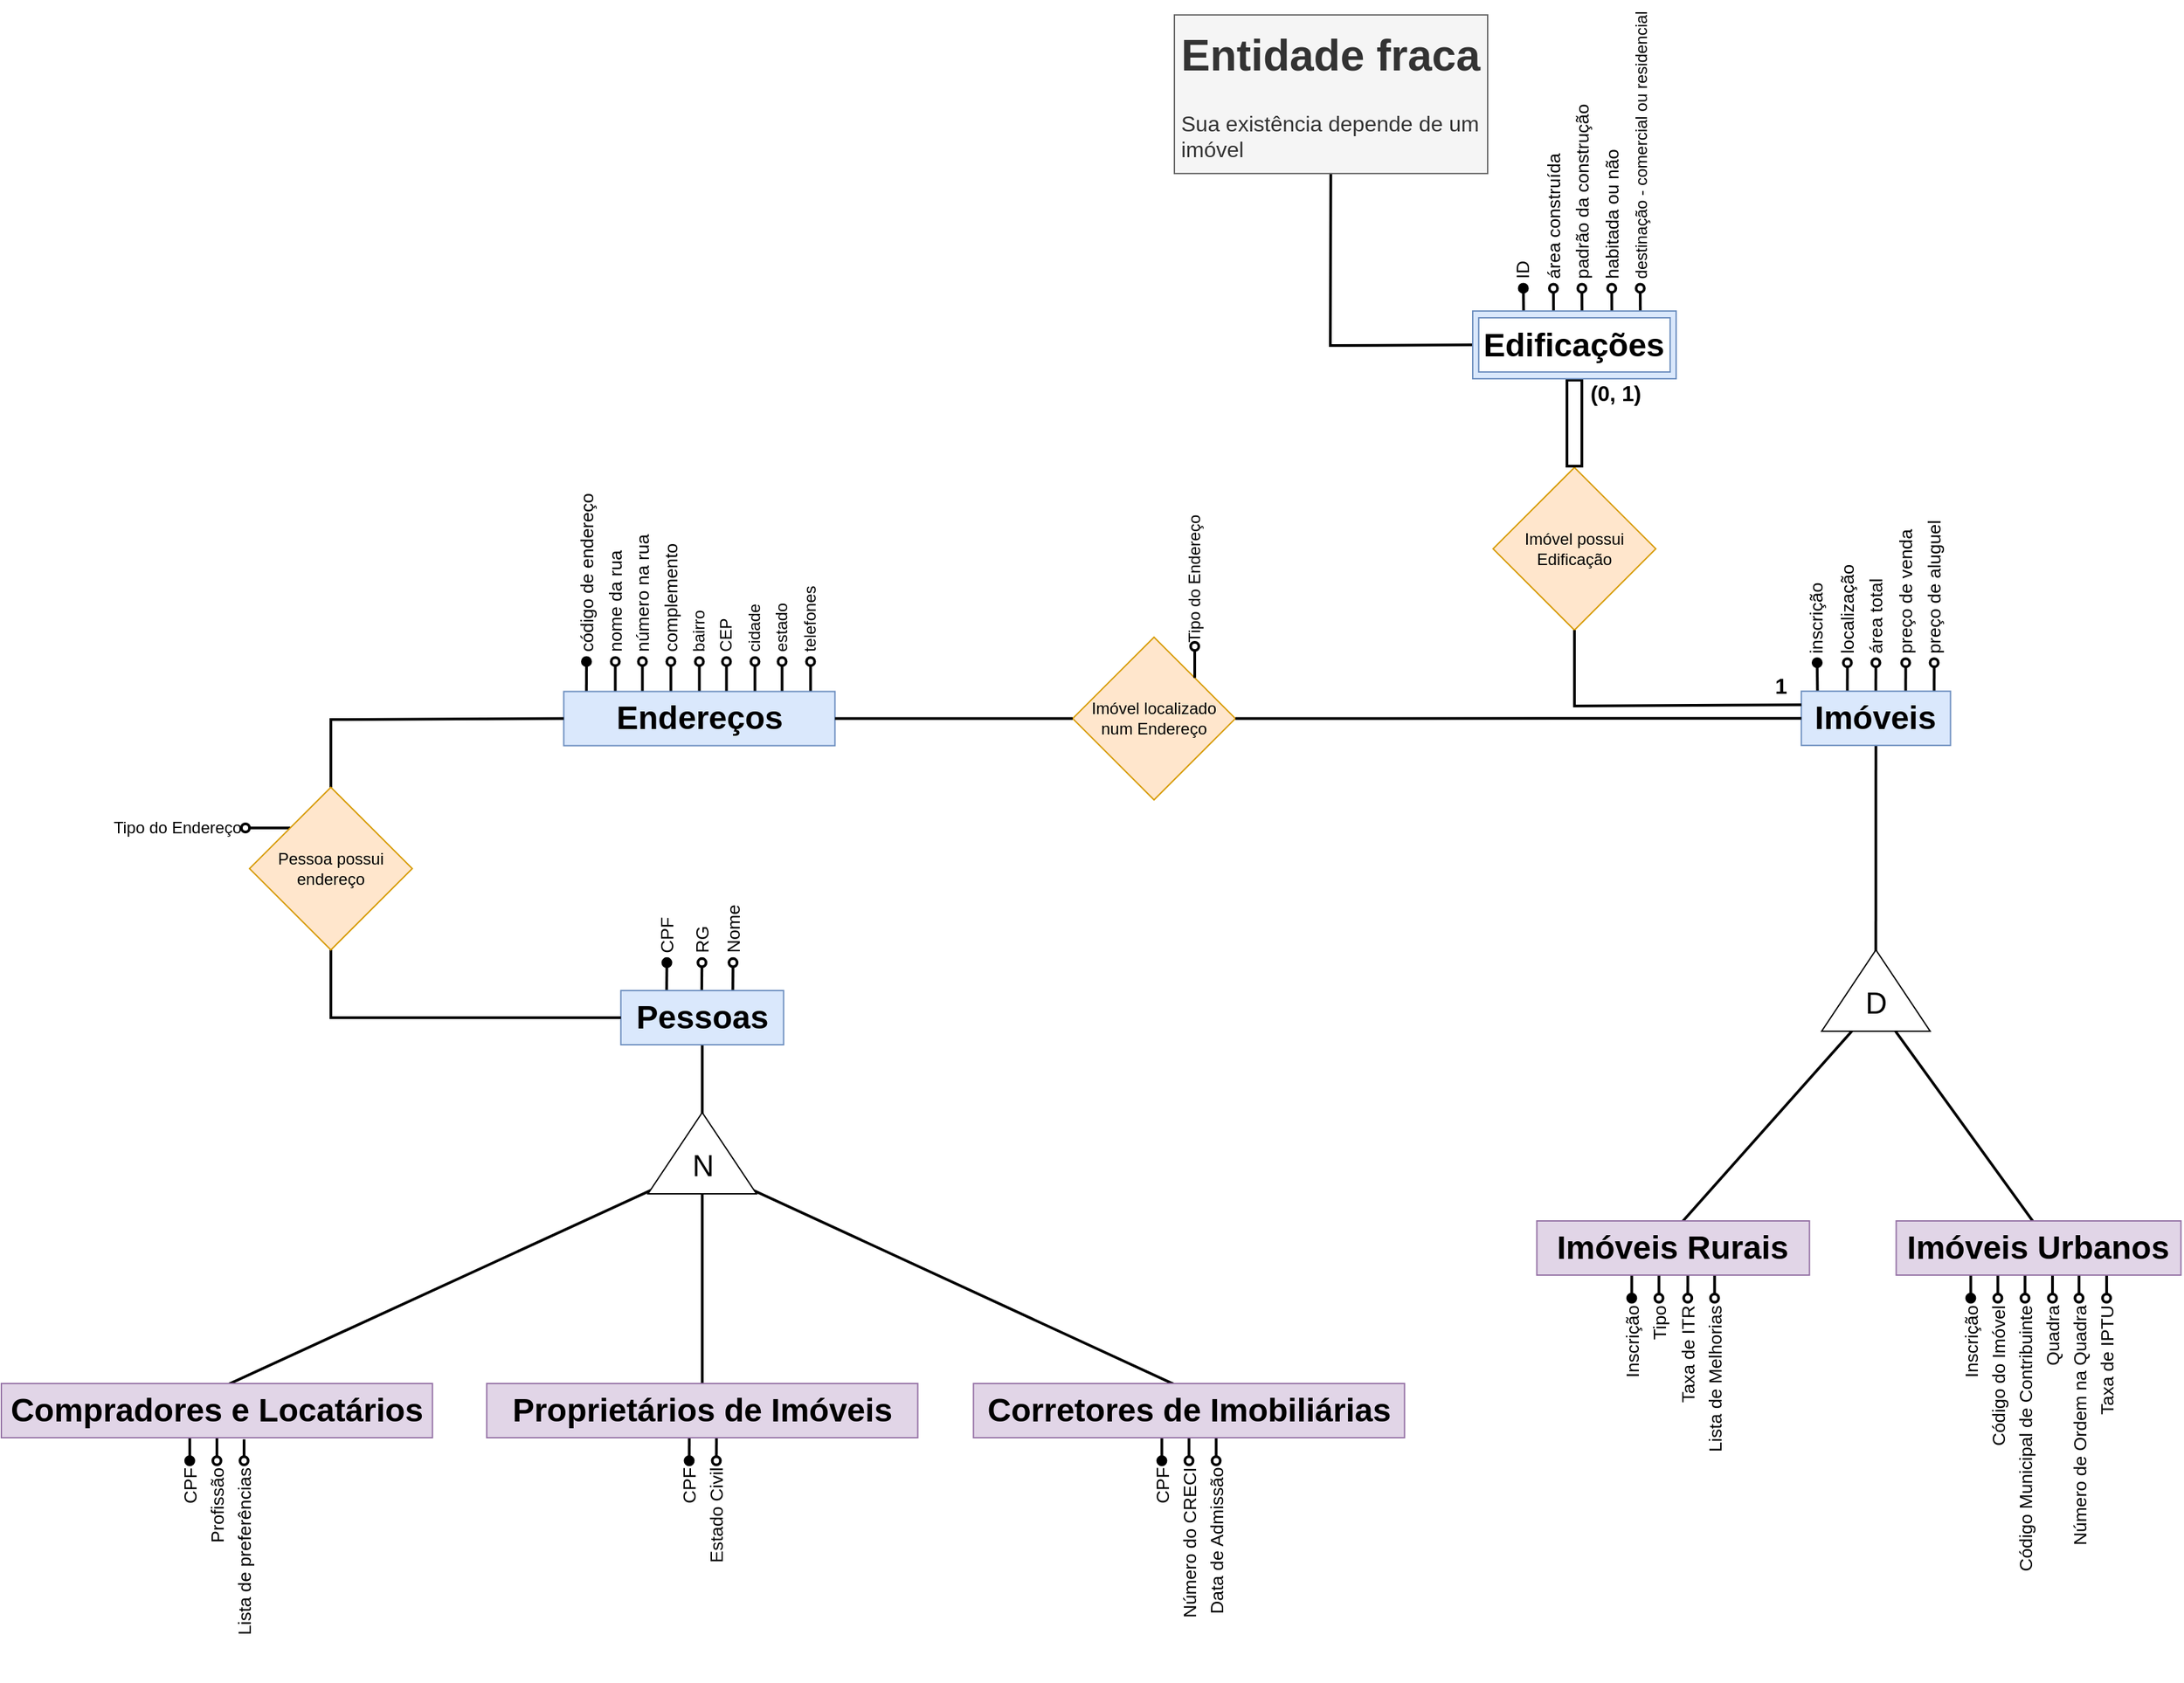 <mxfile version="20.5.1" type="github">
  <diagram id="H2VPaapsh_yX2YAZHY69" name="Página-1">
    <mxGraphModel dx="2031" dy="1143" grid="1" gridSize="10" guides="1" tooltips="1" connect="1" arrows="1" fold="1" page="1" pageScale="1" pageWidth="1169" pageHeight="827" math="0" shadow="0">
      <root>
        <mxCell id="0" />
        <mxCell id="1" parent="0" />
        <mxCell id="tDW0GHBdHRXGgH65T0RM-130" value="" style="group" parent="1" vertex="1" connectable="0">
          <mxGeometry x="804.72" y="465.52" width="200" height="273.76" as="geometry" />
        </mxCell>
        <mxCell id="tDW0GHBdHRXGgH65T0RM-42" style="rounded=0;orthogonalLoop=1;jettySize=auto;html=1;endArrow=none;endFill=0;startArrow=oval;startFill=1;strokeWidth=2;targetPerimeterSpacing=6;sourcePerimeterSpacing=5;jumpStyle=none;sketch=0;shadow=0;align=left;" parent="tDW0GHBdHRXGgH65T0RM-130" source="tDW0GHBdHRXGgH65T0RM-43" edge="1">
          <mxGeometry relative="1" as="geometry">
            <mxPoint x="16.65" y="245.6" as="targetPoint" />
          </mxGeometry>
        </mxCell>
        <mxCell id="tDW0GHBdHRXGgH65T0RM-43" value="&lt;font face=&quot;Arial&quot;&gt;&lt;span style=&quot;font-size: 13.333px;&quot;&gt;código de endereço&lt;/span&gt;&lt;/font&gt;" style="text;html=1;strokeColor=none;fillColor=none;align=left;verticalAlign=middle;whiteSpace=wrap;rounded=0;rotation=-90;" parent="tDW0GHBdHRXGgH65T0RM-130" vertex="1">
          <mxGeometry x="-86.26" y="93.35" width="206.7" height="20" as="geometry" />
        </mxCell>
        <mxCell id="tDW0GHBdHRXGgH65T0RM-63" style="edgeStyle=none;rounded=0;sketch=0;jumpStyle=none;orthogonalLoop=1;jettySize=auto;html=1;shadow=0;strokeWidth=2;startArrow=oval;startFill=0;endArrow=none;endFill=0;sourcePerimeterSpacing=5;targetPerimeterSpacing=6;" parent="tDW0GHBdHRXGgH65T0RM-130" source="tDW0GHBdHRXGgH65T0RM-45" edge="1">
          <mxGeometry relative="1" as="geometry">
            <mxPoint x="38" y="245.6" as="targetPoint" />
          </mxGeometry>
        </mxCell>
        <mxCell id="tDW0GHBdHRXGgH65T0RM-45" value="&lt;div style=&quot;text-align: center;&quot;&gt;&lt;span style=&quot;background-color: initial; font-size: 13.333px;&quot;&gt;&lt;font face=&quot;Arial&quot;&gt;nome da rua&lt;/font&gt;&lt;/span&gt;&lt;/div&gt;" style="text;html=1;strokeColor=none;fillColor=none;align=left;verticalAlign=middle;whiteSpace=wrap;rounded=0;rotation=-90;" parent="tDW0GHBdHRXGgH65T0RM-130" vertex="1">
          <mxGeometry x="-65.35" y="93.35" width="206.7" height="20" as="geometry" />
        </mxCell>
        <mxCell id="tDW0GHBdHRXGgH65T0RM-64" style="edgeStyle=none;rounded=0;sketch=0;jumpStyle=none;orthogonalLoop=1;jettySize=auto;html=1;shadow=0;strokeWidth=2;startArrow=oval;startFill=0;endArrow=none;endFill=0;sourcePerimeterSpacing=5;targetPerimeterSpacing=6;" parent="tDW0GHBdHRXGgH65T0RM-130" source="tDW0GHBdHRXGgH65T0RM-47" edge="1">
          <mxGeometry relative="1" as="geometry">
            <mxPoint x="58" y="245.6" as="targetPoint" />
          </mxGeometry>
        </mxCell>
        <mxCell id="tDW0GHBdHRXGgH65T0RM-47" value="&lt;div style=&quot;text-align: center;&quot;&gt;&lt;span style=&quot;background-color: initial; font-size: 13.333px;&quot;&gt;&lt;font face=&quot;Arial&quot;&gt;número na rua&lt;/font&gt;&lt;/span&gt;&lt;/div&gt;" style="text;html=1;strokeColor=none;fillColor=none;align=left;verticalAlign=middle;whiteSpace=wrap;rounded=0;rotation=-90;" parent="tDW0GHBdHRXGgH65T0RM-130" vertex="1">
          <mxGeometry x="-45.35" y="93.35" width="206.7" height="20" as="geometry" />
        </mxCell>
        <mxCell id="tDW0GHBdHRXGgH65T0RM-65" style="edgeStyle=none;rounded=0;sketch=0;jumpStyle=none;orthogonalLoop=1;jettySize=auto;html=1;shadow=0;strokeWidth=2;startArrow=oval;startFill=0;endArrow=none;endFill=0;sourcePerimeterSpacing=5;targetPerimeterSpacing=6;" parent="tDW0GHBdHRXGgH65T0RM-130" source="tDW0GHBdHRXGgH65T0RM-49" edge="1">
          <mxGeometry relative="1" as="geometry">
            <mxPoint x="79.0" y="245.6" as="targetPoint" />
          </mxGeometry>
        </mxCell>
        <mxCell id="tDW0GHBdHRXGgH65T0RM-49" value="&lt;div style=&quot;text-align: center;&quot;&gt;&lt;span style=&quot;background-color: initial; font-size: 13.333px;&quot;&gt;&lt;font face=&quot;Arial&quot;&gt;complemento&lt;/font&gt;&lt;/span&gt;&lt;/div&gt;" style="text;html=1;strokeColor=none;fillColor=none;align=left;verticalAlign=middle;whiteSpace=wrap;rounded=0;rotation=-90;" parent="tDW0GHBdHRXGgH65T0RM-130" vertex="1">
          <mxGeometry x="-24.35" y="93.35" width="206.7" height="20" as="geometry" />
        </mxCell>
        <mxCell id="tDW0GHBdHRXGgH65T0RM-66" style="edgeStyle=none;rounded=0;sketch=0;jumpStyle=none;orthogonalLoop=1;jettySize=auto;html=1;shadow=0;strokeWidth=2;startArrow=oval;startFill=0;endArrow=none;endFill=0;sourcePerimeterSpacing=5;targetPerimeterSpacing=6;" parent="tDW0GHBdHRXGgH65T0RM-130" source="tDW0GHBdHRXGgH65T0RM-51" edge="1">
          <mxGeometry relative="1" as="geometry">
            <mxPoint x="100.0" y="245.6" as="targetPoint" />
          </mxGeometry>
        </mxCell>
        <mxCell id="tDW0GHBdHRXGgH65T0RM-51" value="&lt;div style=&quot;text-align: center;&quot;&gt;&lt;span style=&quot;background-color: initial;&quot;&gt;bairro&lt;/span&gt;&lt;/div&gt;" style="text;html=1;strokeColor=none;fillColor=none;align=left;verticalAlign=middle;whiteSpace=wrap;rounded=0;rotation=-90;" parent="tDW0GHBdHRXGgH65T0RM-130" vertex="1">
          <mxGeometry x="-3.35" y="93.35" width="206.7" height="20" as="geometry" />
        </mxCell>
        <mxCell id="tDW0GHBdHRXGgH65T0RM-67" style="edgeStyle=none;rounded=0;sketch=0;jumpStyle=none;orthogonalLoop=1;jettySize=auto;html=1;shadow=0;strokeWidth=2;startArrow=oval;startFill=0;endArrow=none;endFill=0;sourcePerimeterSpacing=5;targetPerimeterSpacing=6;" parent="tDW0GHBdHRXGgH65T0RM-130" source="tDW0GHBdHRXGgH65T0RM-54" edge="1">
          <mxGeometry relative="1" as="geometry">
            <mxPoint x="120.0" y="245.6" as="targetPoint" />
          </mxGeometry>
        </mxCell>
        <mxCell id="tDW0GHBdHRXGgH65T0RM-54" value="&lt;div style=&quot;text-align: center;&quot;&gt;&lt;span style=&quot;background-color: initial;&quot;&gt;CEP&lt;/span&gt;&lt;/div&gt;" style="text;html=1;strokeColor=none;fillColor=none;align=left;verticalAlign=middle;whiteSpace=wrap;rounded=0;rotation=-90;" parent="tDW0GHBdHRXGgH65T0RM-130" vertex="1">
          <mxGeometry x="16.65" y="93.35" width="206.7" height="20" as="geometry" />
        </mxCell>
        <mxCell id="tDW0GHBdHRXGgH65T0RM-68" style="edgeStyle=none;rounded=0;sketch=0;jumpStyle=none;orthogonalLoop=1;jettySize=auto;html=1;shadow=0;strokeWidth=2;startArrow=oval;startFill=0;endArrow=none;endFill=0;sourcePerimeterSpacing=5;targetPerimeterSpacing=6;" parent="tDW0GHBdHRXGgH65T0RM-130" source="tDW0GHBdHRXGgH65T0RM-56" edge="1">
          <mxGeometry relative="1" as="geometry">
            <mxPoint x="141.0" y="245.6" as="targetPoint" />
          </mxGeometry>
        </mxCell>
        <mxCell id="tDW0GHBdHRXGgH65T0RM-56" value="&lt;div style=&quot;text-align: center;&quot;&gt;cidade&lt;br&gt;&lt;/div&gt;" style="text;html=1;strokeColor=none;fillColor=none;align=left;verticalAlign=middle;whiteSpace=wrap;rounded=0;rotation=-90;" parent="tDW0GHBdHRXGgH65T0RM-130" vertex="1">
          <mxGeometry x="37.65" y="93.35" width="206.7" height="20" as="geometry" />
        </mxCell>
        <mxCell id="tDW0GHBdHRXGgH65T0RM-69" style="edgeStyle=none;rounded=0;sketch=0;jumpStyle=none;orthogonalLoop=1;jettySize=auto;html=1;shadow=0;strokeWidth=2;startArrow=oval;startFill=0;endArrow=none;endFill=0;sourcePerimeterSpacing=5;targetPerimeterSpacing=6;" parent="tDW0GHBdHRXGgH65T0RM-130" source="tDW0GHBdHRXGgH65T0RM-58" edge="1">
          <mxGeometry relative="1" as="geometry">
            <mxPoint x="161.0" y="245.6" as="targetPoint" />
          </mxGeometry>
        </mxCell>
        <mxCell id="tDW0GHBdHRXGgH65T0RM-58" value="&lt;div style=&quot;text-align: center;&quot;&gt;estado&lt;/div&gt;" style="text;html=1;strokeColor=none;fillColor=none;align=left;verticalAlign=middle;whiteSpace=wrap;rounded=0;rotation=-90;" parent="tDW0GHBdHRXGgH65T0RM-130" vertex="1">
          <mxGeometry x="57.65" y="93.35" width="206.7" height="20" as="geometry" />
        </mxCell>
        <mxCell id="tDW0GHBdHRXGgH65T0RM-70" style="edgeStyle=none;rounded=0;sketch=0;jumpStyle=none;orthogonalLoop=1;jettySize=auto;html=1;shadow=0;strokeWidth=2;startArrow=oval;startFill=0;endArrow=none;endFill=0;sourcePerimeterSpacing=5;targetPerimeterSpacing=6;" parent="tDW0GHBdHRXGgH65T0RM-130" source="tDW0GHBdHRXGgH65T0RM-60" edge="1">
          <mxGeometry relative="1" as="geometry">
            <mxPoint x="182.0" y="245.6" as="targetPoint" />
          </mxGeometry>
        </mxCell>
        <mxCell id="tDW0GHBdHRXGgH65T0RM-60" value="&lt;div style=&quot;text-align: center;&quot;&gt;telefones&lt;/div&gt;" style="text;html=1;strokeColor=none;fillColor=none;align=left;verticalAlign=middle;whiteSpace=wrap;rounded=0;rotation=-90;" parent="tDW0GHBdHRXGgH65T0RM-130" vertex="1">
          <mxGeometry x="78.65" y="93.35" width="206.7" height="20" as="geometry" />
        </mxCell>
        <mxCell id="tDW0GHBdHRXGgH65T0RM-52" value="&lt;h1&gt;Endereços&lt;/h1&gt;" style="text;html=1;strokeColor=#6c8ebf;fillColor=#dae8fc;spacing=5;spacingTop=-20;whiteSpace=wrap;overflow=hidden;rounded=0;align=center;" parent="tDW0GHBdHRXGgH65T0RM-130" vertex="1">
          <mxGeometry y="233.76" width="200" height="40" as="geometry" />
        </mxCell>
        <mxCell id="AmZP4e-YaUcixo_ywfhp-5" style="rounded=0;orthogonalLoop=1;jettySize=auto;html=1;entryX=0;entryY=0.5;entryDx=0;entryDy=0;endArrow=none;endFill=0;strokeWidth=2;jumpSize=0;exitX=0.5;exitY=0;exitDx=0;exitDy=0;" edge="1" parent="1" source="AmZP4e-YaUcixo_ywfhp-3" target="tDW0GHBdHRXGgH65T0RM-52">
          <mxGeometry relative="1" as="geometry">
            <Array as="points">
              <mxPoint x="633" y="720" />
            </Array>
          </mxGeometry>
        </mxCell>
        <mxCell id="tDW0GHBdHRXGgH65T0RM-232" style="edgeStyle=none;rounded=0;sketch=0;jumpStyle=none;orthogonalLoop=1;jettySize=auto;html=1;shadow=0;strokeWidth=2;fontSize=22;startArrow=none;startFill=0;endArrow=none;endFill=0;startSize=6;endSize=0;sourcePerimeterSpacing=-5;targetPerimeterSpacing=0;entryX=0.548;entryY=0.5;entryDx=0;entryDy=0;entryPerimeter=0;" parent="1" source="tDW0GHBdHRXGgH65T0RM-229" target="tDW0GHBdHRXGgH65T0RM-204" edge="1">
          <mxGeometry relative="1" as="geometry">
            <mxPoint x="1872.26" y="1070" as="targetPoint" />
          </mxGeometry>
        </mxCell>
        <mxCell id="tDW0GHBdHRXGgH65T0RM-231" style="edgeStyle=none;rounded=0;sketch=0;jumpStyle=none;orthogonalLoop=1;jettySize=auto;html=1;shadow=0;strokeWidth=2;fontSize=22;startArrow=none;startFill=0;endArrow=none;endFill=0;startSize=6;endSize=5;sourcePerimeterSpacing=-5;targetPerimeterSpacing=6;entryX=0.448;entryY=0.5;entryDx=0;entryDy=0;entryPerimeter=0;" parent="1" source="tDW0GHBdHRXGgH65T0RM-229" target="tDW0GHBdHRXGgH65T0RM-187" edge="1">
          <mxGeometry relative="1" as="geometry">
            <mxPoint x="1642.26" y="1070" as="targetPoint" />
          </mxGeometry>
        </mxCell>
        <mxCell id="tDW0GHBdHRXGgH65T0RM-230" style="edgeStyle=none;rounded=0;sketch=0;jumpStyle=none;orthogonalLoop=1;jettySize=auto;html=1;shadow=0;strokeWidth=2;fontSize=22;startArrow=none;startFill=0;endArrow=none;endFill=0;startSize=6;endSize=0;sourcePerimeterSpacing=-5;targetPerimeterSpacing=0;" parent="1" source="DJ1_3ebVLV-oCw10OSI2-1" edge="1">
          <mxGeometry relative="1" as="geometry">
            <mxPoint x="1772.26" y="900" as="targetPoint" />
          </mxGeometry>
        </mxCell>
        <mxCell id="tDW0GHBdHRXGgH65T0RM-128" value="" style="group" parent="1" vertex="1" connectable="0">
          <mxGeometry x="1717.31" y="561.003" width="110.0" height="178.097" as="geometry" />
        </mxCell>
        <mxCell id="tDW0GHBdHRXGgH65T0RM-16" style="rounded=0;orthogonalLoop=1;jettySize=auto;html=1;endArrow=none;endFill=0;startArrow=oval;startFill=1;strokeWidth=2;targetPerimeterSpacing=6;sourcePerimeterSpacing=5;jumpStyle=none;sketch=0;shadow=0;align=left;" parent="tDW0GHBdHRXGgH65T0RM-128" source="DJ1_3ebVLV-oCw10OSI2-38" edge="1">
          <mxGeometry relative="1" as="geometry">
            <mxPoint x="11.95" y="141.047" as="targetPoint" />
          </mxGeometry>
        </mxCell>
        <mxCell id="DJ1_3ebVLV-oCw10OSI2-38" value="&lt;span style=&quot;font-family: Arial; font-size: 13.333px;&quot;&gt;inscrição&lt;br&gt;&lt;/span&gt;" style="text;html=1;strokeColor=none;fillColor=none;align=left;verticalAlign=middle;whiteSpace=wrap;rounded=0;rotation=-90;" parent="tDW0GHBdHRXGgH65T0RM-128" vertex="1">
          <mxGeometry x="-45.05" y="46.047" width="112.095" height="20" as="geometry" />
        </mxCell>
        <mxCell id="tDW0GHBdHRXGgH65T0RM-20" style="edgeStyle=none;rounded=0;sketch=0;jumpStyle=none;orthogonalLoop=1;jettySize=auto;html=1;shadow=0;strokeWidth=2;startArrow=oval;startFill=0;endArrow=none;endFill=0;sourcePerimeterSpacing=5;targetPerimeterSpacing=6;align=left;" parent="tDW0GHBdHRXGgH65T0RM-128" source="DJ1_3ebVLV-oCw10OSI2-39" edge="1">
          <mxGeometry relative="1" as="geometry">
            <mxPoint x="33.95" y="141.047" as="targetPoint" />
          </mxGeometry>
        </mxCell>
        <mxCell id="DJ1_3ebVLV-oCw10OSI2-39" value="&lt;span style=&quot;font-family: Arial; font-size: 13.333px;&quot;&gt;localização&lt;/span&gt;&lt;span style=&quot;font-family: Arial; font-size: 13.333px;&quot;&gt;&lt;br&gt;&lt;/span&gt;" style="text;html=1;strokeColor=none;fillColor=none;align=left;verticalAlign=middle;whiteSpace=wrap;rounded=0;rotation=-90;" parent="tDW0GHBdHRXGgH65T0RM-128" vertex="1">
          <mxGeometry x="-22.05" y="46.047" width="112.095" height="20" as="geometry" />
        </mxCell>
        <mxCell id="tDW0GHBdHRXGgH65T0RM-21" style="edgeStyle=none;rounded=0;sketch=0;jumpStyle=none;orthogonalLoop=1;jettySize=auto;html=1;shadow=0;strokeWidth=2;startArrow=oval;startFill=0;endArrow=none;endFill=0;sourcePerimeterSpacing=5;targetPerimeterSpacing=6;align=left;" parent="tDW0GHBdHRXGgH65T0RM-128" source="DJ1_3ebVLV-oCw10OSI2-40" edge="1">
          <mxGeometry relative="1" as="geometry">
            <mxPoint x="54.95" y="141.047" as="targetPoint" />
          </mxGeometry>
        </mxCell>
        <mxCell id="DJ1_3ebVLV-oCw10OSI2-40" value="&lt;span style=&quot;font-family: Arial; font-size: 13.333px;&quot;&gt;área total&lt;/span&gt;&lt;span style=&quot;font-family: Arial; font-size: 13.333px;&quot;&gt;&lt;br&gt;&lt;/span&gt;" style="text;html=1;strokeColor=none;fillColor=none;align=left;verticalAlign=middle;whiteSpace=wrap;rounded=0;rotation=-90;" parent="tDW0GHBdHRXGgH65T0RM-128" vertex="1">
          <mxGeometry x="-1.05" y="46.047" width="112.095" height="20" as="geometry" />
        </mxCell>
        <mxCell id="tDW0GHBdHRXGgH65T0RM-22" style="edgeStyle=none;rounded=0;sketch=0;jumpStyle=none;orthogonalLoop=1;jettySize=auto;html=1;shadow=0;strokeWidth=2;startArrow=oval;startFill=0;endArrow=none;endFill=0;sourcePerimeterSpacing=5;targetPerimeterSpacing=6;align=left;" parent="tDW0GHBdHRXGgH65T0RM-128" source="DJ1_3ebVLV-oCw10OSI2-41" edge="1">
          <mxGeometry relative="1" as="geometry">
            <mxPoint x="76.95" y="141.047" as="targetPoint" />
          </mxGeometry>
        </mxCell>
        <mxCell id="DJ1_3ebVLV-oCw10OSI2-41" value="&lt;span style=&quot;font-family: Arial; font-size: 13.333px;&quot;&gt;preço de venda&lt;/span&gt;&lt;span style=&quot;font-family: Arial; font-size: 13.333px;&quot;&gt;&lt;br&gt;&lt;/span&gt;" style="text;html=1;strokeColor=none;fillColor=none;align=left;verticalAlign=middle;whiteSpace=wrap;rounded=0;rotation=-90;" parent="tDW0GHBdHRXGgH65T0RM-128" vertex="1">
          <mxGeometry x="20.95" y="46.047" width="112.095" height="20" as="geometry" />
        </mxCell>
        <mxCell id="tDW0GHBdHRXGgH65T0RM-23" style="edgeStyle=none;rounded=0;sketch=0;jumpStyle=none;orthogonalLoop=1;jettySize=auto;html=1;shadow=0;strokeWidth=2;startArrow=oval;startFill=0;endArrow=none;endFill=0;sourcePerimeterSpacing=5;targetPerimeterSpacing=6;align=left;" parent="tDW0GHBdHRXGgH65T0RM-128" source="DJ1_3ebVLV-oCw10OSI2-42" edge="1">
          <mxGeometry relative="1" as="geometry">
            <mxPoint x="97.95" y="141.047" as="targetPoint" />
          </mxGeometry>
        </mxCell>
        <mxCell id="DJ1_3ebVLV-oCw10OSI2-42" value="&lt;span style=&quot;font-family: Arial; font-size: 13.333px;&quot;&gt;preço de aluguel&lt;/span&gt;&lt;span style=&quot;font-family: Arial; font-size: 13.333px;&quot;&gt;&lt;br&gt;&lt;/span&gt;" style="text;html=1;strokeColor=none;fillColor=none;align=left;verticalAlign=middle;whiteSpace=wrap;rounded=0;rotation=-90;" parent="tDW0GHBdHRXGgH65T0RM-128" vertex="1">
          <mxGeometry x="41.95" y="46.047" width="112.095" height="20" as="geometry" />
        </mxCell>
        <mxCell id="DJ1_3ebVLV-oCw10OSI2-1" value="&lt;h1&gt;Imóveis&lt;/h1&gt;" style="text;html=1;strokeColor=#6c8ebf;fillColor=#dae8fc;spacing=5;spacingTop=-20;whiteSpace=wrap;overflow=hidden;rounded=0;align=center;" parent="tDW0GHBdHRXGgH65T0RM-128" vertex="1">
          <mxGeometry y="138.097" width="110" height="40" as="geometry" />
        </mxCell>
        <mxCell id="tDW0GHBdHRXGgH65T0RM-201" value="" style="group" parent="1" vertex="1" connectable="0">
          <mxGeometry x="1522.26" y="1090" width="201.05" height="220" as="geometry" />
        </mxCell>
        <mxCell id="tDW0GHBdHRXGgH65T0RM-197" style="edgeStyle=none;rounded=0;sketch=0;jumpStyle=none;orthogonalLoop=1;jettySize=auto;html=1;shadow=0;strokeWidth=2;fontSize=22;startArrow=oval;startFill=1;endArrow=none;endFill=0;startSize=6;endSize=0;sourcePerimeterSpacing=3;targetPerimeterSpacing=0;" parent="tDW0GHBdHRXGgH65T0RM-201" source="tDW0GHBdHRXGgH65T0RM-191" edge="1">
          <mxGeometry relative="1" as="geometry">
            <mxPoint x="70" y="40" as="targetPoint" />
          </mxGeometry>
        </mxCell>
        <mxCell id="tDW0GHBdHRXGgH65T0RM-189" value="&lt;font face=&quot;Arial&quot;&gt;&lt;span style=&quot;font-size: 13.333px;&quot;&gt;Tipo&lt;/span&gt;&lt;/font&gt;" style="text;html=1;strokeColor=none;fillColor=none;align=right;verticalAlign=middle;whiteSpace=wrap;rounded=0;rotation=-90;" parent="tDW0GHBdHRXGgH65T0RM-201" vertex="1">
          <mxGeometry x="10.05" y="130" width="160" height="20" as="geometry" />
        </mxCell>
        <mxCell id="tDW0GHBdHRXGgH65T0RM-198" style="edgeStyle=none;rounded=0;sketch=0;jumpStyle=none;orthogonalLoop=1;jettySize=auto;html=1;entryX=0.448;entryY=0.973;entryDx=0;entryDy=0;entryPerimeter=0;shadow=0;strokeWidth=2;fontSize=22;startArrow=oval;startFill=0;endArrow=none;endFill=0;startSize=6;endSize=0;sourcePerimeterSpacing=3;targetPerimeterSpacing=0;" parent="tDW0GHBdHRXGgH65T0RM-201" source="tDW0GHBdHRXGgH65T0RM-189" target="tDW0GHBdHRXGgH65T0RM-187" edge="1">
          <mxGeometry relative="1" as="geometry" />
        </mxCell>
        <mxCell id="tDW0GHBdHRXGgH65T0RM-190" value="&lt;div style=&quot;&quot;&gt;&lt;span style=&quot;background-color: initial; font-size: 13.333px;&quot;&gt;&lt;font face=&quot;Arial&quot;&gt;Taxa de ITR&lt;/font&gt;&lt;/span&gt;&lt;/div&gt;" style="text;html=1;strokeColor=none;fillColor=none;align=right;verticalAlign=middle;whiteSpace=wrap;rounded=0;rotation=-90;" parent="tDW0GHBdHRXGgH65T0RM-201" vertex="1">
          <mxGeometry x="31.05" y="130" width="160" height="20" as="geometry" />
        </mxCell>
        <mxCell id="tDW0GHBdHRXGgH65T0RM-199" style="edgeStyle=none;rounded=0;sketch=0;jumpStyle=none;orthogonalLoop=1;jettySize=auto;html=1;entryX=0.554;entryY=0.976;entryDx=0;entryDy=0;entryPerimeter=0;shadow=0;strokeWidth=2;fontSize=22;startArrow=oval;startFill=0;endArrow=none;endFill=0;startSize=6;endSize=0;sourcePerimeterSpacing=3;targetPerimeterSpacing=0;" parent="tDW0GHBdHRXGgH65T0RM-201" source="tDW0GHBdHRXGgH65T0RM-190" target="tDW0GHBdHRXGgH65T0RM-187" edge="1">
          <mxGeometry relative="1" as="geometry" />
        </mxCell>
        <mxCell id="tDW0GHBdHRXGgH65T0RM-191" value="&lt;font face=&quot;Arial&quot;&gt;&lt;span style=&quot;font-size: 13.333px;&quot;&gt;Inscrição&lt;/span&gt;&lt;/font&gt;" style="text;html=1;strokeColor=none;fillColor=none;align=right;verticalAlign=middle;whiteSpace=wrap;rounded=0;rotation=-90;" parent="tDW0GHBdHRXGgH65T0RM-201" vertex="1">
          <mxGeometry x="-10" y="130" width="160" height="20" as="geometry" />
        </mxCell>
        <mxCell id="tDW0GHBdHRXGgH65T0RM-195" value="&lt;div style=&quot;&quot;&gt;&lt;span style=&quot;background-color: initial; font-size: 13.333px;&quot;&gt;&lt;font face=&quot;Arial&quot;&gt;Lista de Melhorias&lt;/font&gt;&lt;/span&gt;&lt;/div&gt;" style="text;html=1;strokeColor=none;fillColor=none;align=right;verticalAlign=middle;whiteSpace=wrap;rounded=0;rotation=-90;" parent="tDW0GHBdHRXGgH65T0RM-201" vertex="1">
          <mxGeometry x="51.05" y="130" width="160" height="20" as="geometry" />
        </mxCell>
        <mxCell id="tDW0GHBdHRXGgH65T0RM-200" style="edgeStyle=none;rounded=0;sketch=0;jumpStyle=none;orthogonalLoop=1;jettySize=auto;html=1;shadow=0;strokeWidth=2;fontSize=22;startArrow=oval;startFill=0;endArrow=none;endFill=0;startSize=6;endSize=0;sourcePerimeterSpacing=3;targetPerimeterSpacing=0;entryX=0.652;entryY=0.984;entryDx=0;entryDy=0;entryPerimeter=0;" parent="tDW0GHBdHRXGgH65T0RM-201" source="tDW0GHBdHRXGgH65T0RM-195" target="tDW0GHBdHRXGgH65T0RM-187" edge="1">
          <mxGeometry relative="1" as="geometry">
            <mxPoint x="131" y="40" as="targetPoint" />
          </mxGeometry>
        </mxCell>
        <mxCell id="tDW0GHBdHRXGgH65T0RM-187" value="&lt;h1&gt;Imóveis Rurais&lt;/h1&gt;" style="text;html=1;strokeColor=#9673a6;fillColor=#e1d5e7;spacing=5;spacingTop=-20;whiteSpace=wrap;overflow=hidden;rounded=0;align=center;" parent="tDW0GHBdHRXGgH65T0RM-201" vertex="1">
          <mxGeometry width="201.05" height="40" as="geometry" />
        </mxCell>
        <mxCell id="tDW0GHBdHRXGgH65T0RM-226" value="" style="group" parent="1" vertex="1" connectable="0">
          <mxGeometry x="1787.26" y="1090" width="210" height="300" as="geometry" />
        </mxCell>
        <mxCell id="tDW0GHBdHRXGgH65T0RM-218" value="" style="group;rotation=-90;" parent="tDW0GHBdHRXGgH65T0RM-226" vertex="1" connectable="0">
          <mxGeometry x="-15" y="120" width="240" height="120" as="geometry" />
        </mxCell>
        <mxCell id="tDW0GHBdHRXGgH65T0RM-205" value="&lt;font face=&quot;Arial&quot;&gt;&lt;span style=&quot;font-size: 13.333px;&quot;&gt;Código do Imóvel&lt;/span&gt;&lt;/font&gt;" style="text;html=1;strokeColor=none;fillColor=none;align=right;verticalAlign=middle;whiteSpace=wrap;rounded=0;rotation=-90;" parent="tDW0GHBdHRXGgH65T0RM-218" vertex="1">
          <mxGeometry x="-30" y="50" width="240" height="20" as="geometry" />
        </mxCell>
        <mxCell id="tDW0GHBdHRXGgH65T0RM-207" value="&lt;div style=&quot;&quot;&gt;&lt;font face=&quot;Arial&quot;&gt;&lt;span style=&quot;font-size: 13.333px;&quot;&gt;Código Municipal de Contribuinte&lt;/span&gt;&lt;/font&gt;&lt;br&gt;&lt;/div&gt;" style="text;html=1;strokeColor=none;fillColor=none;align=right;verticalAlign=middle;whiteSpace=wrap;rounded=0;rotation=-90;" parent="tDW0GHBdHRXGgH65T0RM-218" vertex="1">
          <mxGeometry x="-10" y="50" width="240" height="20" as="geometry" />
        </mxCell>
        <mxCell id="tDW0GHBdHRXGgH65T0RM-209" value="&lt;font face=&quot;Arial&quot;&gt;&lt;span style=&quot;font-size: 13.333px;&quot;&gt;Inscrição&lt;/span&gt;&lt;/font&gt;" style="text;html=1;strokeColor=none;fillColor=none;align=right;verticalAlign=middle;whiteSpace=wrap;rounded=0;rotation=-90;" parent="tDW0GHBdHRXGgH65T0RM-218" vertex="1">
          <mxGeometry x="-50" y="50" width="240" height="20" as="geometry" />
        </mxCell>
        <mxCell id="tDW0GHBdHRXGgH65T0RM-210" value="&lt;div style=&quot;&quot;&gt;&lt;span style=&quot;background-color: initial; font-size: 13.333px;&quot;&gt;&lt;font face=&quot;Arial&quot;&gt;Quadra&lt;/font&gt;&lt;/span&gt;&lt;/div&gt;" style="text;html=1;strokeColor=none;fillColor=none;align=right;verticalAlign=middle;whiteSpace=wrap;rounded=0;rotation=-90;" parent="tDW0GHBdHRXGgH65T0RM-218" vertex="1">
          <mxGeometry x="10" y="50" width="240" height="20" as="geometry" />
        </mxCell>
        <mxCell id="tDW0GHBdHRXGgH65T0RM-216" value="&lt;span id=&quot;docs-internal-guid-2ba1474c-7fff-8bc8-c969-615cef007e99&quot;&gt;&lt;span style=&quot;font-size: 10pt; font-family: Arial; background-color: transparent; font-variant-numeric: normal; font-variant-east-asian: normal; vertical-align: baseline;&quot;&gt;Número de Ordem na&amp;nbsp;&lt;span style=&quot;background-color: initial; font-size: 13.333px;&quot;&gt;Quadra&lt;/span&gt;&lt;br&gt;&lt;/span&gt;&lt;/span&gt;" style="text;html=1;strokeColor=none;fillColor=none;align=right;verticalAlign=middle;whiteSpace=wrap;rounded=0;rotation=-90;" parent="tDW0GHBdHRXGgH65T0RM-218" vertex="1">
          <mxGeometry x="30" y="50" width="240" height="20" as="geometry" />
        </mxCell>
        <mxCell id="tDW0GHBdHRXGgH65T0RM-217" value="&lt;span id=&quot;docs-internal-guid-2ba1474c-7fff-8bc8-c969-615cef007e99&quot;&gt;&lt;span style=&quot;font-size: 10pt; font-family: Arial; background-color: transparent; font-variant-numeric: normal; font-variant-east-asian: normal; vertical-align: baseline;&quot;&gt;Taxa de IPTU&lt;br&gt;&lt;/span&gt;&lt;/span&gt;" style="text;html=1;strokeColor=none;fillColor=none;align=right;verticalAlign=middle;whiteSpace=wrap;rounded=0;rotation=-90;" parent="tDW0GHBdHRXGgH65T0RM-218" vertex="1">
          <mxGeometry x="50" y="50" width="240" height="20" as="geometry" />
        </mxCell>
        <mxCell id="tDW0GHBdHRXGgH65T0RM-220" style="edgeStyle=none;rounded=0;sketch=0;jumpStyle=none;orthogonalLoop=1;jettySize=auto;html=1;shadow=0;strokeWidth=2;fontSize=22;startArrow=oval;startFill=1;endArrow=none;endFill=0;startSize=6;endSize=0;sourcePerimeterSpacing=3;targetPerimeterSpacing=0;" parent="tDW0GHBdHRXGgH65T0RM-226" source="tDW0GHBdHRXGgH65T0RM-209" edge="1">
          <mxGeometry relative="1" as="geometry">
            <mxPoint x="55" y="40" as="targetPoint" />
          </mxGeometry>
        </mxCell>
        <mxCell id="tDW0GHBdHRXGgH65T0RM-221" style="edgeStyle=none;rounded=0;sketch=0;jumpStyle=none;orthogonalLoop=1;jettySize=auto;html=1;entryX=0.357;entryY=1;entryDx=0;entryDy=0;entryPerimeter=0;shadow=0;strokeWidth=2;fontSize=22;startArrow=oval;startFill=0;endArrow=none;endFill=0;startSize=6;endSize=0;sourcePerimeterSpacing=3;targetPerimeterSpacing=0;" parent="tDW0GHBdHRXGgH65T0RM-226" source="tDW0GHBdHRXGgH65T0RM-205" target="tDW0GHBdHRXGgH65T0RM-204" edge="1">
          <mxGeometry relative="1" as="geometry" />
        </mxCell>
        <mxCell id="tDW0GHBdHRXGgH65T0RM-222" style="edgeStyle=none;rounded=0;sketch=0;jumpStyle=none;orthogonalLoop=1;jettySize=auto;html=1;shadow=0;strokeWidth=2;fontSize=22;startArrow=oval;startFill=0;endArrow=none;endFill=0;startSize=6;endSize=0;sourcePerimeterSpacing=3;targetPerimeterSpacing=0;" parent="tDW0GHBdHRXGgH65T0RM-226" source="tDW0GHBdHRXGgH65T0RM-207" edge="1">
          <mxGeometry relative="1" as="geometry">
            <mxPoint x="95" y="40" as="targetPoint" />
          </mxGeometry>
        </mxCell>
        <mxCell id="tDW0GHBdHRXGgH65T0RM-223" style="edgeStyle=none;rounded=0;sketch=0;jumpStyle=none;orthogonalLoop=1;jettySize=auto;html=1;entryX=0.549;entryY=0.988;entryDx=0;entryDy=0;entryPerimeter=0;shadow=0;strokeWidth=2;fontSize=22;startArrow=oval;startFill=0;endArrow=none;endFill=0;startSize=6;endSize=0;sourcePerimeterSpacing=3;targetPerimeterSpacing=0;" parent="tDW0GHBdHRXGgH65T0RM-226" source="tDW0GHBdHRXGgH65T0RM-210" target="tDW0GHBdHRXGgH65T0RM-204" edge="1">
          <mxGeometry relative="1" as="geometry" />
        </mxCell>
        <mxCell id="tDW0GHBdHRXGgH65T0RM-224" style="edgeStyle=none;rounded=0;sketch=0;jumpStyle=none;orthogonalLoop=1;jettySize=auto;html=1;entryX=0.642;entryY=0.993;entryDx=0;entryDy=0;entryPerimeter=0;shadow=0;strokeWidth=2;fontSize=22;startArrow=oval;startFill=0;endArrow=none;endFill=0;startSize=6;endSize=0;sourcePerimeterSpacing=3;targetPerimeterSpacing=0;" parent="tDW0GHBdHRXGgH65T0RM-226" source="tDW0GHBdHRXGgH65T0RM-216" target="tDW0GHBdHRXGgH65T0RM-204" edge="1">
          <mxGeometry relative="1" as="geometry" />
        </mxCell>
        <mxCell id="tDW0GHBdHRXGgH65T0RM-225" style="edgeStyle=none;rounded=0;sketch=0;jumpStyle=none;orthogonalLoop=1;jettySize=auto;html=1;entryX=0.739;entryY=0.986;entryDx=0;entryDy=0;entryPerimeter=0;shadow=0;strokeWidth=2;fontSize=22;startArrow=oval;startFill=0;endArrow=none;endFill=0;startSize=6;endSize=0;sourcePerimeterSpacing=3;targetPerimeterSpacing=0;" parent="tDW0GHBdHRXGgH65T0RM-226" source="tDW0GHBdHRXGgH65T0RM-217" target="tDW0GHBdHRXGgH65T0RM-204" edge="1">
          <mxGeometry relative="1" as="geometry" />
        </mxCell>
        <mxCell id="tDW0GHBdHRXGgH65T0RM-204" value="&lt;h1&gt;Imóveis Urbanos&lt;/h1&gt;" style="text;html=1;strokeColor=#9673a6;fillColor=#e1d5e7;spacing=5;spacingTop=-20;whiteSpace=wrap;overflow=hidden;rounded=0;align=center;" parent="tDW0GHBdHRXGgH65T0RM-226" vertex="1">
          <mxGeometry width="210" height="40" as="geometry" />
        </mxCell>
        <mxCell id="tDW0GHBdHRXGgH65T0RM-227" value="" style="group" parent="1" vertex="1" connectable="0">
          <mxGeometry x="1732.31" y="890" width="80" height="60" as="geometry" />
        </mxCell>
        <mxCell id="tDW0GHBdHRXGgH65T0RM-228" value="" style="triangle;whiteSpace=wrap;html=1;rotation=-90;" parent="tDW0GHBdHRXGgH65T0RM-227" vertex="1">
          <mxGeometry x="10" y="-10" width="60" height="80" as="geometry" />
        </mxCell>
        <mxCell id="tDW0GHBdHRXGgH65T0RM-229" value="D" style="text;html=1;align=center;verticalAlign=middle;resizable=0;points=[];autosize=1;strokeColor=none;fillColor=none;fontSize=22;" parent="tDW0GHBdHRXGgH65T0RM-227" vertex="1">
          <mxGeometry x="20" y="20" width="40" height="40" as="geometry" />
        </mxCell>
        <mxCell id="AmZP4e-YaUcixo_ywfhp-10" value="Imóvel possui Edificação" style="rhombus;whiteSpace=wrap;html=1;fillColor=#ffe6cc;strokeColor=#d79b00;" vertex="1" parent="1">
          <mxGeometry x="1490" y="534" width="120" height="120" as="geometry" />
        </mxCell>
        <mxCell id="AmZP4e-YaUcixo_ywfhp-11" style="rounded=0;orthogonalLoop=1;jettySize=auto;html=1;entryX=0.5;entryY=1;entryDx=0;entryDy=0;strokeWidth=2;endArrow=none;endFill=0;startSize=6;endSize=6;sourcePerimeterSpacing=0;targetPerimeterSpacing=0;exitX=0;exitY=0.25;exitDx=0;exitDy=0;" edge="1" parent="1" source="DJ1_3ebVLV-oCw10OSI2-1" target="AmZP4e-YaUcixo_ywfhp-10">
          <mxGeometry relative="1" as="geometry">
            <Array as="points">
              <mxPoint x="1550" y="710" />
            </Array>
          </mxGeometry>
        </mxCell>
        <mxCell id="tDW0GHBdHRXGgH65T0RM-183" style="edgeStyle=none;rounded=0;sketch=0;jumpStyle=none;orthogonalLoop=1;jettySize=auto;html=1;entryX=0.5;entryY=0;entryDx=0;entryDy=0;shadow=0;strokeWidth=2;fontSize=22;startArrow=none;startFill=0;endArrow=none;endFill=0;startSize=0;endSize=0;sourcePerimeterSpacing=0;targetPerimeterSpacing=0;" parent="1" source="tDW0GHBdHRXGgH65T0RM-148" target="tDW0GHBdHRXGgH65T0RM-138" edge="1">
          <mxGeometry relative="1" as="geometry" />
        </mxCell>
        <mxCell id="tDW0GHBdHRXGgH65T0RM-151" style="edgeStyle=none;rounded=0;sketch=0;jumpStyle=none;orthogonalLoop=1;jettySize=auto;html=1;shadow=0;strokeWidth=2;fontSize=22;startArrow=none;startFill=0;endArrow=none;endFill=0;sourcePerimeterSpacing=-1;targetPerimeterSpacing=11;startSize=0;endSize=9;" parent="1" source="tDW0GHBdHRXGgH65T0RM-96" target="tDW0GHBdHRXGgH65T0RM-148" edge="1">
          <mxGeometry relative="1" as="geometry" />
        </mxCell>
        <mxCell id="tDW0GHBdHRXGgH65T0RM-184" style="edgeStyle=none;rounded=0;sketch=0;jumpStyle=none;orthogonalLoop=1;jettySize=auto;html=1;shadow=0;strokeWidth=2;fontSize=22;startArrow=none;startFill=0;endArrow=none;endFill=0;startSize=0;endSize=0;sourcePerimeterSpacing=0;targetPerimeterSpacing=0;entryX=0.598;entryY=0.5;entryDx=0;entryDy=0;entryPerimeter=0;" parent="1" source="tDW0GHBdHRXGgH65T0RM-148" target="tDW0GHBdHRXGgH65T0RM-143" edge="1">
          <mxGeometry relative="1" as="geometry">
            <mxPoint x="826.83" y="1210" as="targetPoint" />
          </mxGeometry>
        </mxCell>
        <mxCell id="tDW0GHBdHRXGgH65T0RM-182" style="edgeStyle=none;rounded=0;sketch=0;jumpStyle=none;orthogonalLoop=1;jettySize=auto;html=1;entryX=0.462;entryY=0.25;entryDx=0;entryDy=0;shadow=0;strokeWidth=2;fontSize=22;startArrow=none;startFill=0;endArrow=none;endFill=0;startSize=0;endSize=0;sourcePerimeterSpacing=0;targetPerimeterSpacing=0;entryPerimeter=0;" parent="1" source="tDW0GHBdHRXGgH65T0RM-148" target="tDW0GHBdHRXGgH65T0RM-121" edge="1">
          <mxGeometry relative="1" as="geometry" />
        </mxCell>
        <mxCell id="tDW0GHBdHRXGgH65T0RM-131" value="" style="group" parent="1" vertex="1" connectable="0">
          <mxGeometry x="846.83" y="860" width="120" height="100" as="geometry" />
        </mxCell>
        <mxCell id="tDW0GHBdHRXGgH65T0RM-78" style="rounded=0;orthogonalLoop=1;jettySize=auto;html=1;endArrow=none;endFill=0;startArrow=oval;startFill=1;strokeWidth=2;targetPerimeterSpacing=6;sourcePerimeterSpacing=5;jumpStyle=none;sketch=0;shadow=0;align=left;" parent="tDW0GHBdHRXGgH65T0RM-131" source="tDW0GHBdHRXGgH65T0RM-79" edge="1">
          <mxGeometry relative="1" as="geometry">
            <mxPoint x="33.655" y="71.811" as="targetPoint" />
          </mxGeometry>
        </mxCell>
        <mxCell id="tDW0GHBdHRXGgH65T0RM-79" value="&lt;font face=&quot;Arial&quot;&gt;&lt;span style=&quot;font-size: 13.333px;&quot;&gt;CPF&lt;/span&gt;&lt;/font&gt;" style="text;html=1;strokeColor=none;fillColor=none;align=left;verticalAlign=middle;whiteSpace=wrap;rounded=0;rotation=-90;" parent="tDW0GHBdHRXGgH65T0RM-131" vertex="1">
          <mxGeometry x="16.178" y="6.455" width="35.902" height="19.999" as="geometry" />
        </mxCell>
        <mxCell id="tDW0GHBdHRXGgH65T0RM-122" style="rounded=0;orthogonalLoop=1;jettySize=auto;html=1;endArrow=none;endFill=0;startArrow=oval;startFill=0;strokeWidth=2;targetPerimeterSpacing=6;sourcePerimeterSpacing=5;jumpStyle=none;sketch=0;shadow=0;align=left;" parent="tDW0GHBdHRXGgH65T0RM-131" source="tDW0GHBdHRXGgH65T0RM-123" edge="1">
          <mxGeometry relative="1" as="geometry">
            <mxPoint x="59.531" y="71.811" as="targetPoint" />
          </mxGeometry>
        </mxCell>
        <mxCell id="tDW0GHBdHRXGgH65T0RM-123" value="&lt;font face=&quot;Arial&quot;&gt;&lt;span style=&quot;font-size: 13.333px;&quot;&gt;RG&lt;/span&gt;&lt;/font&gt;" style="text;html=1;strokeColor=none;fillColor=none;align=left;verticalAlign=middle;whiteSpace=wrap;rounded=0;rotation=-90;" parent="tDW0GHBdHRXGgH65T0RM-131" vertex="1">
          <mxGeometry x="42.055" y="6.455" width="35.902" height="19.999" as="geometry" />
        </mxCell>
        <mxCell id="tDW0GHBdHRXGgH65T0RM-124" style="rounded=0;orthogonalLoop=1;jettySize=auto;html=1;endArrow=none;endFill=0;startArrow=oval;startFill=0;strokeWidth=2;targetPerimeterSpacing=6;sourcePerimeterSpacing=5;jumpStyle=none;sketch=0;shadow=0;align=left;" parent="tDW0GHBdHRXGgH65T0RM-131" source="tDW0GHBdHRXGgH65T0RM-125" edge="1">
          <mxGeometry relative="1" as="geometry">
            <mxPoint x="82.44" y="71.811" as="targetPoint" />
          </mxGeometry>
        </mxCell>
        <mxCell id="tDW0GHBdHRXGgH65T0RM-125" value="&lt;font face=&quot;Arial&quot;&gt;&lt;span style=&quot;font-size: 13.333px;&quot;&gt;Nome&lt;/span&gt;&lt;/font&gt;" style="text;html=1;strokeColor=none;fillColor=none;align=left;verticalAlign=middle;whiteSpace=wrap;rounded=0;rotation=-90;" parent="tDW0GHBdHRXGgH65T0RM-131" vertex="1">
          <mxGeometry x="64.964" y="6.455" width="35.902" height="19.999" as="geometry" />
        </mxCell>
        <mxCell id="tDW0GHBdHRXGgH65T0RM-96" value="&lt;h1&gt;Pessoas&lt;/h1&gt;" style="text;html=1;strokeColor=#6c8ebf;fillColor=#dae8fc;spacing=5;spacingTop=-20;whiteSpace=wrap;overflow=hidden;rounded=0;align=center;" parent="tDW0GHBdHRXGgH65T0RM-131" vertex="1">
          <mxGeometry y="60.002" width="120.0" height="39.998" as="geometry" />
        </mxCell>
        <mxCell id="tDW0GHBdHRXGgH65T0RM-150" value="" style="group" parent="1" vertex="1" connectable="0">
          <mxGeometry x="866.83" y="1010" width="80" height="60" as="geometry" />
        </mxCell>
        <mxCell id="tDW0GHBdHRXGgH65T0RM-147" value="" style="triangle;whiteSpace=wrap;html=1;rotation=-90;" parent="tDW0GHBdHRXGgH65T0RM-150" vertex="1">
          <mxGeometry x="10" y="-10" width="60" height="80" as="geometry" />
        </mxCell>
        <mxCell id="tDW0GHBdHRXGgH65T0RM-148" value="N" style="text;html=1;align=center;verticalAlign=middle;resizable=0;points=[];autosize=1;strokeColor=none;fillColor=none;fontSize=22;" parent="tDW0GHBdHRXGgH65T0RM-150" vertex="1">
          <mxGeometry x="20" y="20" width="40" height="40" as="geometry" />
        </mxCell>
        <mxCell id="tDW0GHBdHRXGgH65T0RM-178" value="" style="group" parent="1" vertex="1" connectable="0">
          <mxGeometry x="1106.83" y="1210" width="317.89" height="220.0" as="geometry" />
        </mxCell>
        <mxCell id="tDW0GHBdHRXGgH65T0RM-170" value="&lt;font face=&quot;Arial&quot;&gt;&lt;span style=&quot;font-size: 13.333px;&quot;&gt;CPF&lt;/span&gt;&lt;/font&gt;" style="text;html=1;strokeColor=none;fillColor=none;align=right;verticalAlign=middle;whiteSpace=wrap;rounded=0;rotation=-90;" parent="tDW0GHBdHRXGgH65T0RM-178" vertex="1">
          <mxGeometry x="58.94" y="130.0" width="160" height="20" as="geometry" />
        </mxCell>
        <mxCell id="tDW0GHBdHRXGgH65T0RM-171" value="&lt;span style=&quot;font-family: Arial; font-size: 13.333px;&quot;&gt;Número do CRECI&lt;/span&gt;" style="text;html=1;strokeColor=none;fillColor=none;align=right;verticalAlign=middle;whiteSpace=wrap;rounded=0;rotation=-90;" parent="tDW0GHBdHRXGgH65T0RM-178" vertex="1">
          <mxGeometry x="78.94" y="130.0" width="160" height="20" as="geometry" />
        </mxCell>
        <mxCell id="tDW0GHBdHRXGgH65T0RM-172" value="&lt;span style=&quot;font-family: Arial; font-size: 13.333px;&quot;&gt;Data de Admissão&lt;/span&gt;" style="text;html=1;strokeColor=none;fillColor=none;align=right;verticalAlign=middle;whiteSpace=wrap;rounded=0;rotation=-90;" parent="tDW0GHBdHRXGgH65T0RM-178" vertex="1">
          <mxGeometry x="98.94" y="130.0" width="160" height="20" as="geometry" />
        </mxCell>
        <mxCell id="tDW0GHBdHRXGgH65T0RM-173" style="edgeStyle=none;rounded=0;sketch=0;jumpStyle=none;orthogonalLoop=1;jettySize=auto;html=1;entryX=0.437;entryY=0.987;entryDx=0;entryDy=0;entryPerimeter=0;shadow=0;strokeWidth=2;fontSize=22;startArrow=oval;startFill=1;endArrow=none;endFill=0;startSize=6;endSize=9;sourcePerimeterSpacing=3;targetPerimeterSpacing=11;" parent="tDW0GHBdHRXGgH65T0RM-178" source="tDW0GHBdHRXGgH65T0RM-170" target="tDW0GHBdHRXGgH65T0RM-143" edge="1">
          <mxGeometry relative="1" as="geometry" />
        </mxCell>
        <mxCell id="tDW0GHBdHRXGgH65T0RM-174" style="edgeStyle=none;rounded=0;sketch=0;jumpStyle=none;orthogonalLoop=1;jettySize=auto;html=1;entryX=0.5;entryY=1;entryDx=0;entryDy=0;shadow=0;strokeWidth=2;fontSize=22;startArrow=oval;startFill=0;endArrow=none;endFill=0;startSize=6;endSize=9;sourcePerimeterSpacing=3;targetPerimeterSpacing=11;" parent="tDW0GHBdHRXGgH65T0RM-178" source="tDW0GHBdHRXGgH65T0RM-171" target="tDW0GHBdHRXGgH65T0RM-143" edge="1">
          <mxGeometry relative="1" as="geometry" />
        </mxCell>
        <mxCell id="tDW0GHBdHRXGgH65T0RM-175" style="edgeStyle=none;rounded=0;sketch=0;jumpStyle=none;orthogonalLoop=1;jettySize=auto;html=1;entryX=0.563;entryY=1;entryDx=0;entryDy=0;entryPerimeter=0;shadow=0;strokeWidth=2;fontSize=22;startArrow=oval;startFill=0;endArrow=none;endFill=0;startSize=6;endSize=9;sourcePerimeterSpacing=3;targetPerimeterSpacing=11;" parent="tDW0GHBdHRXGgH65T0RM-178" source="tDW0GHBdHRXGgH65T0RM-172" target="tDW0GHBdHRXGgH65T0RM-143" edge="1">
          <mxGeometry relative="1" as="geometry" />
        </mxCell>
        <mxCell id="tDW0GHBdHRXGgH65T0RM-143" value="&lt;h1&gt;Corretores de Imobiliárias&lt;/h1&gt;" style="text;html=1;strokeColor=#9673a6;fillColor=#e1d5e7;spacing=5;spacingTop=-20;whiteSpace=wrap;overflow=hidden;rounded=0;align=center;" parent="tDW0GHBdHRXGgH65T0RM-178" vertex="1">
          <mxGeometry width="317.89" height="40" as="geometry" />
        </mxCell>
        <mxCell id="tDW0GHBdHRXGgH65T0RM-240" value="" style="group" parent="1" vertex="1" connectable="0">
          <mxGeometry x="747.89" y="1210" width="317.89" height="220" as="geometry" />
        </mxCell>
        <mxCell id="tDW0GHBdHRXGgH65T0RM-165" value="&lt;font face=&quot;Arial&quot;&gt;&lt;span style=&quot;font-size: 13.333px;&quot;&gt;CPF&lt;/span&gt;&lt;/font&gt;" style="text;html=1;strokeColor=none;fillColor=none;align=right;verticalAlign=middle;whiteSpace=wrap;rounded=0;rotation=-90;" parent="tDW0GHBdHRXGgH65T0RM-240" vertex="1">
          <mxGeometry x="68.94" y="130" width="160" height="20" as="geometry" />
        </mxCell>
        <mxCell id="tDW0GHBdHRXGgH65T0RM-167" value="&lt;font face=&quot;Arial&quot;&gt;&lt;span style=&quot;font-size: 13.333px;&quot;&gt;Estado Civil&lt;/span&gt;&lt;/font&gt;" style="text;html=1;strokeColor=none;fillColor=none;align=right;verticalAlign=middle;whiteSpace=wrap;rounded=0;rotation=-90;" parent="tDW0GHBdHRXGgH65T0RM-240" vertex="1">
          <mxGeometry x="88.94" y="130" width="160" height="20" as="geometry" />
        </mxCell>
        <mxCell id="tDW0GHBdHRXGgH65T0RM-237" style="edgeStyle=none;rounded=0;sketch=0;jumpStyle=none;orthogonalLoop=1;jettySize=auto;html=1;entryX=0.47;entryY=0.984;entryDx=0;entryDy=0;entryPerimeter=0;shadow=0;strokeWidth=2;fontSize=22;startArrow=oval;startFill=1;endArrow=none;endFill=0;startSize=6;endSize=5;sourcePerimeterSpacing=3;targetPerimeterSpacing=6;" parent="tDW0GHBdHRXGgH65T0RM-240" source="tDW0GHBdHRXGgH65T0RM-165" target="tDW0GHBdHRXGgH65T0RM-138" edge="1">
          <mxGeometry relative="1" as="geometry" />
        </mxCell>
        <mxCell id="tDW0GHBdHRXGgH65T0RM-239" style="edgeStyle=none;rounded=0;sketch=0;jumpStyle=none;orthogonalLoop=1;jettySize=auto;html=1;entryX=0.533;entryY=0.988;entryDx=0;entryDy=0;entryPerimeter=0;shadow=0;strokeWidth=2;fontSize=22;startArrow=oval;startFill=0;endArrow=none;endFill=0;startSize=6;endSize=5;sourcePerimeterSpacing=3;targetPerimeterSpacing=6;" parent="tDW0GHBdHRXGgH65T0RM-240" source="tDW0GHBdHRXGgH65T0RM-167" target="tDW0GHBdHRXGgH65T0RM-138" edge="1">
          <mxGeometry relative="1" as="geometry" />
        </mxCell>
        <mxCell id="tDW0GHBdHRXGgH65T0RM-138" value="&lt;h1&gt;Proprietários de Imóveis&lt;/h1&gt;" style="text;html=1;strokeColor=#9673a6;fillColor=#e1d5e7;spacing=5;spacingTop=-20;whiteSpace=wrap;overflow=hidden;rounded=0;align=center;" parent="tDW0GHBdHRXGgH65T0RM-240" vertex="1">
          <mxGeometry width="317.89" height="40" as="geometry" />
        </mxCell>
        <mxCell id="tDW0GHBdHRXGgH65T0RM-176" value="" style="group" parent="1" vertex="1" connectable="0">
          <mxGeometry x="390.005" y="1210" width="317.89" height="220.0" as="geometry" />
        </mxCell>
        <mxCell id="tDW0GHBdHRXGgH65T0RM-157" value="" style="group;rotation=-90;" parent="tDW0GHBdHRXGgH65T0RM-176" vertex="1" connectable="0">
          <mxGeometry x="78.945" y="110.0" width="160" height="60" as="geometry" />
        </mxCell>
        <mxCell id="tDW0GHBdHRXGgH65T0RM-104" value="&lt;font face=&quot;Arial&quot;&gt;&lt;span style=&quot;font-size: 13.333px;&quot;&gt;Profissão&lt;/span&gt;&lt;/font&gt;" style="text;html=1;strokeColor=none;fillColor=none;align=right;verticalAlign=middle;whiteSpace=wrap;rounded=0;rotation=-90;" parent="tDW0GHBdHRXGgH65T0RM-157" vertex="1">
          <mxGeometry y="20" width="160" height="20" as="geometry" />
        </mxCell>
        <mxCell id="tDW0GHBdHRXGgH65T0RM-106" value="&lt;div style=&quot;&quot;&gt;&lt;span style=&quot;background-color: initial; font-size: 13.333px;&quot;&gt;&lt;font face=&quot;Arial&quot;&gt;Lista de preferências&lt;/font&gt;&lt;/span&gt;&lt;/div&gt;" style="text;html=1;strokeColor=none;fillColor=none;align=right;verticalAlign=middle;whiteSpace=wrap;rounded=0;rotation=-90;" parent="tDW0GHBdHRXGgH65T0RM-157" vertex="1">
          <mxGeometry x="20" y="20" width="160" height="20" as="geometry" />
        </mxCell>
        <mxCell id="tDW0GHBdHRXGgH65T0RM-154" value="&lt;font face=&quot;Arial&quot;&gt;&lt;span style=&quot;font-size: 13.333px;&quot;&gt;CPF&lt;/span&gt;&lt;/font&gt;" style="text;html=1;strokeColor=none;fillColor=none;align=right;verticalAlign=middle;whiteSpace=wrap;rounded=0;rotation=-90;" parent="tDW0GHBdHRXGgH65T0RM-157" vertex="1">
          <mxGeometry x="-20" y="20" width="160" height="20" as="geometry" />
        </mxCell>
        <mxCell id="tDW0GHBdHRXGgH65T0RM-158" style="edgeStyle=none;rounded=0;sketch=0;jumpStyle=none;orthogonalLoop=1;jettySize=auto;html=1;entryX=0.437;entryY=1.012;entryDx=0;entryDy=0;entryPerimeter=0;shadow=0;strokeWidth=2;fontSize=22;startArrow=oval;startFill=1;endArrow=none;endFill=0;startSize=6;endSize=9;sourcePerimeterSpacing=3;targetPerimeterSpacing=11;" parent="tDW0GHBdHRXGgH65T0RM-176" source="tDW0GHBdHRXGgH65T0RM-154" target="tDW0GHBdHRXGgH65T0RM-121" edge="1">
          <mxGeometry relative="1" as="geometry" />
        </mxCell>
        <mxCell id="tDW0GHBdHRXGgH65T0RM-161" style="edgeStyle=none;rounded=0;sketch=0;jumpStyle=none;orthogonalLoop=1;jettySize=auto;html=1;entryX=0.5;entryY=1;entryDx=0;entryDy=0;shadow=0;strokeWidth=2;fontSize=22;startArrow=oval;startFill=0;endArrow=none;endFill=0;startSize=6;endSize=9;sourcePerimeterSpacing=3;targetPerimeterSpacing=11;" parent="tDW0GHBdHRXGgH65T0RM-176" source="tDW0GHBdHRXGgH65T0RM-104" target="tDW0GHBdHRXGgH65T0RM-121" edge="1">
          <mxGeometry relative="1" as="geometry" />
        </mxCell>
        <mxCell id="tDW0GHBdHRXGgH65T0RM-162" style="edgeStyle=none;rounded=0;sketch=0;jumpStyle=none;orthogonalLoop=1;jettySize=auto;html=1;entryX=0.563;entryY=1.03;entryDx=0;entryDy=0;entryPerimeter=0;shadow=0;strokeWidth=2;fontSize=22;startArrow=oval;startFill=0;endArrow=none;endFill=0;startSize=6;endSize=9;sourcePerimeterSpacing=3;targetPerimeterSpacing=11;" parent="tDW0GHBdHRXGgH65T0RM-176" source="tDW0GHBdHRXGgH65T0RM-106" target="tDW0GHBdHRXGgH65T0RM-121" edge="1">
          <mxGeometry relative="1" as="geometry" />
        </mxCell>
        <mxCell id="tDW0GHBdHRXGgH65T0RM-121" value="&lt;h1&gt;Compradores e Locatários&lt;/h1&gt;" style="text;html=1;strokeColor=#9673a6;fillColor=#e1d5e7;spacing=5;spacingTop=-20;whiteSpace=wrap;overflow=hidden;rounded=0;align=center;" parent="tDW0GHBdHRXGgH65T0RM-176" vertex="1">
          <mxGeometry width="317.89" height="40" as="geometry" />
        </mxCell>
        <mxCell id="AmZP4e-YaUcixo_ywfhp-4" style="rounded=0;orthogonalLoop=1;jettySize=auto;html=1;exitX=0.5;exitY=1;exitDx=0;exitDy=0;entryX=0;entryY=0.5;entryDx=0;entryDy=0;endArrow=none;endFill=0;strokeWidth=2;" edge="1" parent="1" source="AmZP4e-YaUcixo_ywfhp-3" target="tDW0GHBdHRXGgH65T0RM-96">
          <mxGeometry relative="1" as="geometry">
            <Array as="points">
              <mxPoint x="633" y="940" />
            </Array>
          </mxGeometry>
        </mxCell>
        <mxCell id="AmZP4e-YaUcixo_ywfhp-19" value="1" style="text;html=1;align=center;verticalAlign=middle;resizable=0;points=[];autosize=1;strokeColor=none;fillColor=none;fontStyle=1;fontSize=16;" vertex="1" parent="1">
          <mxGeometry x="1687.31" y="680" width="30" height="30" as="geometry" />
        </mxCell>
        <mxCell id="AmZP4e-YaUcixo_ywfhp-30" style="edgeStyle=none;rounded=0;jumpSize=0;orthogonalLoop=1;jettySize=auto;html=1;entryX=0;entryY=0.5;entryDx=0;entryDy=0;strokeWidth=2;fontSize=16;startArrow=none;startFill=0;endArrow=none;endFill=0;startSize=0;endSize=0;sourcePerimeterSpacing=0;targetPerimeterSpacing=0;" edge="1" parent="1" source="AmZP4e-YaUcixo_ywfhp-25" target="AmZP4e-YaUcixo_ywfhp-22">
          <mxGeometry relative="1" as="geometry">
            <Array as="points">
              <mxPoint x="1370" y="444" />
            </Array>
          </mxGeometry>
        </mxCell>
        <mxCell id="AmZP4e-YaUcixo_ywfhp-25" value="&lt;h1&gt;Entidade fraca&lt;/h1&gt;&lt;p&gt;Sua existência depende de um imóvel&lt;/p&gt;" style="text;html=1;strokeColor=#666666;fillColor=#f5f5f5;spacing=5;spacingTop=-20;whiteSpace=wrap;overflow=hidden;rounded=0;fontSize=16;fontColor=#333333;" vertex="1" parent="1">
          <mxGeometry x="1255" y="200" width="231" height="117.07" as="geometry" />
        </mxCell>
        <mxCell id="AmZP4e-YaUcixo_ywfhp-15" value="" style="shape=flexArrow;endArrow=none;startArrow=none;html=1;rounded=0;strokeWidth=2;startSize=0;endSize=0;sourcePerimeterSpacing=0;targetPerimeterSpacing=0;jumpSize=0;startFill=0;endFill=0;startWidth=20;exitX=0.5;exitY=1;exitDx=0;exitDy=0;entryX=0.5;entryY=0;entryDx=0;entryDy=0;" edge="1" parent="1" source="AmZP4e-YaUcixo_ywfhp-22" target="AmZP4e-YaUcixo_ywfhp-10">
          <mxGeometry width="100" height="100" relative="1" as="geometry">
            <mxPoint x="1460" y="560" as="sourcePoint" />
            <mxPoint x="1680" y="630" as="targetPoint" />
          </mxGeometry>
        </mxCell>
        <mxCell id="AmZP4e-YaUcixo_ywfhp-27" value="" style="group" vertex="1" connectable="0" parent="1">
          <mxGeometry x="1475" y="190.0" width="150" height="278.52" as="geometry" />
        </mxCell>
        <mxCell id="tDW0GHBdHRXGgH65T0RM-26" style="rounded=0;orthogonalLoop=1;jettySize=auto;html=1;endArrow=none;endFill=0;startArrow=oval;startFill=1;strokeWidth=2;targetPerimeterSpacing=6;sourcePerimeterSpacing=5;jumpStyle=none;sketch=0;shadow=0;align=left;" parent="AmZP4e-YaUcixo_ywfhp-27" source="tDW0GHBdHRXGgH65T0RM-27" edge="1">
          <mxGeometry relative="1" as="geometry">
            <mxPoint x="37.65" y="240.35" as="targetPoint" />
          </mxGeometry>
        </mxCell>
        <mxCell id="tDW0GHBdHRXGgH65T0RM-27" value="&lt;span style=&quot;font-family: Arial; font-size: 13.333px;&quot;&gt;ID&lt;br&gt;&lt;/span&gt;" style="text;html=1;strokeColor=none;fillColor=none;align=left;verticalAlign=middle;whiteSpace=wrap;rounded=0;rotation=-90;" parent="AmZP4e-YaUcixo_ywfhp-27" vertex="1">
          <mxGeometry x="-67.35" y="93.35" width="206.7" height="20" as="geometry" />
        </mxCell>
        <mxCell id="tDW0GHBdHRXGgH65T0RM-28" style="edgeStyle=none;rounded=0;sketch=0;jumpStyle=none;orthogonalLoop=1;jettySize=auto;html=1;shadow=0;strokeWidth=2;startArrow=oval;startFill=0;endArrow=none;endFill=0;sourcePerimeterSpacing=5;targetPerimeterSpacing=6;align=left;" parent="AmZP4e-YaUcixo_ywfhp-27" source="tDW0GHBdHRXGgH65T0RM-29" edge="1">
          <mxGeometry relative="1" as="geometry">
            <mxPoint x="59.65" y="240.35" as="targetPoint" />
          </mxGeometry>
        </mxCell>
        <mxCell id="tDW0GHBdHRXGgH65T0RM-29" value="&lt;span style=&quot;font-family: Arial; font-size: 13.333px; text-align: center;&quot;&gt;área construída&lt;/span&gt;&lt;span style=&quot;font-family: Arial; font-size: 13.333px;&quot;&gt;&lt;br&gt;&lt;/span&gt;" style="text;html=1;strokeColor=none;fillColor=none;align=left;verticalAlign=middle;whiteSpace=wrap;rounded=0;rotation=-90;" parent="AmZP4e-YaUcixo_ywfhp-27" vertex="1">
          <mxGeometry x="-44.35" y="93.35" width="206.7" height="20" as="geometry" />
        </mxCell>
        <mxCell id="tDW0GHBdHRXGgH65T0RM-30" style="edgeStyle=none;rounded=0;sketch=0;jumpStyle=none;orthogonalLoop=1;jettySize=auto;html=1;shadow=0;strokeWidth=2;startArrow=oval;startFill=0;endArrow=none;endFill=0;sourcePerimeterSpacing=5;targetPerimeterSpacing=6;align=left;" parent="AmZP4e-YaUcixo_ywfhp-27" source="tDW0GHBdHRXGgH65T0RM-31" edge="1">
          <mxGeometry relative="1" as="geometry">
            <mxPoint x="80.65" y="240.35" as="targetPoint" />
          </mxGeometry>
        </mxCell>
        <mxCell id="tDW0GHBdHRXGgH65T0RM-31" value="&lt;span style=&quot;font-family: Arial; font-size: 13.333px; text-align: center;&quot;&gt;padrão da construção&lt;/span&gt;&lt;span style=&quot;font-family: Arial; font-size: 13.333px;&quot;&gt;&lt;br&gt;&lt;/span&gt;" style="text;html=1;strokeColor=none;fillColor=none;align=left;verticalAlign=middle;whiteSpace=wrap;rounded=0;rotation=-90;" parent="AmZP4e-YaUcixo_ywfhp-27" vertex="1">
          <mxGeometry x="-23.35" y="93.35" width="206.7" height="20" as="geometry" />
        </mxCell>
        <mxCell id="tDW0GHBdHRXGgH65T0RM-32" style="edgeStyle=none;rounded=0;sketch=0;jumpStyle=none;orthogonalLoop=1;jettySize=auto;html=1;shadow=0;strokeWidth=2;startArrow=oval;startFill=0;endArrow=none;endFill=0;sourcePerimeterSpacing=5;targetPerimeterSpacing=6;align=left;" parent="AmZP4e-YaUcixo_ywfhp-27" source="tDW0GHBdHRXGgH65T0RM-33" edge="1">
          <mxGeometry relative="1" as="geometry">
            <mxPoint x="102.65" y="240.35" as="targetPoint" />
          </mxGeometry>
        </mxCell>
        <mxCell id="tDW0GHBdHRXGgH65T0RM-33" value="&lt;span style=&quot;font-family: Arial; font-size: 13.333px; text-align: center;&quot;&gt;habitada ou não&lt;/span&gt;&lt;span style=&quot;font-family: Arial; font-size: 13.333px;&quot;&gt;&lt;br&gt;&lt;/span&gt;" style="text;html=1;strokeColor=none;fillColor=none;align=left;verticalAlign=middle;whiteSpace=wrap;rounded=0;rotation=-90;" parent="AmZP4e-YaUcixo_ywfhp-27" vertex="1">
          <mxGeometry x="-1.35" y="93.35" width="206.7" height="20" as="geometry" />
        </mxCell>
        <mxCell id="tDW0GHBdHRXGgH65T0RM-34" style="edgeStyle=none;rounded=0;sketch=0;jumpStyle=none;orthogonalLoop=1;jettySize=auto;html=1;shadow=0;strokeWidth=2;startArrow=oval;startFill=0;endArrow=none;endFill=0;sourcePerimeterSpacing=5;targetPerimeterSpacing=6;align=left;" parent="AmZP4e-YaUcixo_ywfhp-27" source="tDW0GHBdHRXGgH65T0RM-35" edge="1">
          <mxGeometry relative="1" as="geometry">
            <mxPoint x="123.65" y="240.35" as="targetPoint" />
          </mxGeometry>
        </mxCell>
        <mxCell id="tDW0GHBdHRXGgH65T0RM-35" value="&lt;span style=&quot;text-align: center;&quot;&gt;destinação - comercial ou residencial&lt;/span&gt;&lt;span style=&quot;font-family: Arial; font-size: 13.333px;&quot;&gt;&lt;br&gt;&lt;/span&gt;" style="text;html=1;strokeColor=none;fillColor=none;align=left;verticalAlign=middle;whiteSpace=wrap;rounded=0;rotation=-90;" parent="AmZP4e-YaUcixo_ywfhp-27" vertex="1">
          <mxGeometry x="19.65" y="93.35" width="206.7" height="20" as="geometry" />
        </mxCell>
        <mxCell id="AmZP4e-YaUcixo_ywfhp-23" value="" style="group" vertex="1" connectable="0" parent="AmZP4e-YaUcixo_ywfhp-27">
          <mxGeometry y="228.52" width="150" height="50" as="geometry" />
        </mxCell>
        <mxCell id="AmZP4e-YaUcixo_ywfhp-24" value="" style="group" vertex="1" connectable="0" parent="AmZP4e-YaUcixo_ywfhp-23">
          <mxGeometry width="150" height="50" as="geometry" />
        </mxCell>
        <mxCell id="AmZP4e-YaUcixo_ywfhp-22" value="&lt;h1&gt;&lt;br&gt;&lt;/h1&gt;" style="text;html=1;strokeColor=#6c8ebf;fillColor=#dae8fc;spacing=5;spacingTop=-20;whiteSpace=wrap;overflow=hidden;rounded=0;align=center;" vertex="1" parent="AmZP4e-YaUcixo_ywfhp-24">
          <mxGeometry width="150" height="50" as="geometry" />
        </mxCell>
        <mxCell id="tDW0GHBdHRXGgH65T0RM-13" value="&lt;h1&gt;Edificações&lt;/h1&gt;" style="text;html=1;strokeColor=#6c8ebf;fillColor=default;spacing=5;spacingTop=-20;whiteSpace=wrap;overflow=hidden;rounded=0;align=center;" parent="AmZP4e-YaUcixo_ywfhp-24" vertex="1">
          <mxGeometry x="4.412" y="5" width="141.176" height="40" as="geometry" />
        </mxCell>
        <mxCell id="AmZP4e-YaUcixo_ywfhp-28" value="" style="group" vertex="1" connectable="0" parent="1">
          <mxGeometry x="1550" y="463.52" width="60" height="30" as="geometry" />
        </mxCell>
        <mxCell id="AmZP4e-YaUcixo_ywfhp-16" value="&lt;b style=&quot;font-size: 16px;&quot;&gt;(0, 1)&lt;/b&gt;" style="text;html=1;align=center;verticalAlign=middle;resizable=0;points=[];autosize=1;strokeColor=none;fillColor=none;fontSize=16;" vertex="1" parent="AmZP4e-YaUcixo_ywfhp-28">
          <mxGeometry width="60" height="30" as="geometry" />
        </mxCell>
        <mxCell id="AmZP4e-YaUcixo_ywfhp-32" value="" style="group" vertex="1" connectable="0" parent="1">
          <mxGeometry x="1180" y="566" width="120" height="213.24" as="geometry" />
        </mxCell>
        <mxCell id="AmZP4e-YaUcixo_ywfhp-33" value="Tipo do Endereço" style="text;html=1;strokeColor=none;fillColor=none;align=center;verticalAlign=middle;whiteSpace=wrap;rounded=0;rotation=-90;" vertex="1" parent="AmZP4e-YaUcixo_ywfhp-32">
          <mxGeometry x="40" y="35" width="100" height="30" as="geometry" />
        </mxCell>
        <mxCell id="AmZP4e-YaUcixo_ywfhp-34" value="Imóvel localizado num Endereço" style="rhombus;whiteSpace=wrap;html=1;fillColor=#ffe6cc;strokeColor=#d79b00;" vertex="1" parent="AmZP4e-YaUcixo_ywfhp-32">
          <mxGeometry y="93.24" width="120" height="120" as="geometry" />
        </mxCell>
        <mxCell id="AmZP4e-YaUcixo_ywfhp-35" style="edgeStyle=orthogonalEdgeStyle;rounded=0;orthogonalLoop=1;jettySize=auto;html=1;exitX=1;exitY=0;exitDx=0;exitDy=0;entryX=0;entryY=0.5;entryDx=0;entryDy=0;endArrow=oval;endFill=0;sourcePerimeterSpacing=0;targetPerimeterSpacing=0;strokeWidth=2;startSize=6;endSize=6;" edge="1" parent="AmZP4e-YaUcixo_ywfhp-32" source="AmZP4e-YaUcixo_ywfhp-34" target="AmZP4e-YaUcixo_ywfhp-33">
          <mxGeometry relative="1" as="geometry" />
        </mxCell>
        <mxCell id="AmZP4e-YaUcixo_ywfhp-36" style="edgeStyle=none;rounded=0;jumpSize=0;orthogonalLoop=1;jettySize=auto;html=1;entryX=1;entryY=0.5;entryDx=0;entryDy=0;strokeWidth=2;fontSize=16;startArrow=none;startFill=0;endArrow=none;endFill=0;startSize=0;endSize=0;sourcePerimeterSpacing=0;targetPerimeterSpacing=0;" edge="1" parent="1" source="DJ1_3ebVLV-oCw10OSI2-1" target="AmZP4e-YaUcixo_ywfhp-34">
          <mxGeometry relative="1" as="geometry" />
        </mxCell>
        <mxCell id="AmZP4e-YaUcixo_ywfhp-37" style="edgeStyle=none;rounded=0;jumpSize=0;orthogonalLoop=1;jettySize=auto;html=1;strokeWidth=2;fontSize=16;startArrow=none;startFill=0;endArrow=none;endFill=0;startSize=0;endSize=0;sourcePerimeterSpacing=0;targetPerimeterSpacing=0;entryX=1;entryY=0.5;entryDx=0;entryDy=0;" edge="1" parent="1" source="AmZP4e-YaUcixo_ywfhp-34" target="tDW0GHBdHRXGgH65T0RM-52">
          <mxGeometry relative="1" as="geometry">
            <mxPoint x="910" y="590" as="targetPoint" />
          </mxGeometry>
        </mxCell>
        <mxCell id="AmZP4e-YaUcixo_ywfhp-7" value="Tipo do Endereço" style="text;html=1;strokeColor=none;fillColor=none;align=center;verticalAlign=middle;whiteSpace=wrap;rounded=0;rotation=0;" vertex="1" parent="1">
          <mxGeometry x="470" y="785" width="100" height="30" as="geometry" />
        </mxCell>
        <mxCell id="AmZP4e-YaUcixo_ywfhp-8" style="rounded=0;orthogonalLoop=1;jettySize=auto;html=1;exitX=0;exitY=0;exitDx=0;exitDy=0;endArrow=oval;endFill=0;sourcePerimeterSpacing=0;targetPerimeterSpacing=0;strokeWidth=2;startSize=6;endSize=6;strokeColor=default;entryX=1;entryY=0.5;entryDx=0;entryDy=0;" edge="1" parent="1" source="AmZP4e-YaUcixo_ywfhp-3" target="AmZP4e-YaUcixo_ywfhp-7">
          <mxGeometry relative="1" as="geometry">
            <mxPoint x="490" y="820" as="targetPoint" />
          </mxGeometry>
        </mxCell>
        <mxCell id="AmZP4e-YaUcixo_ywfhp-3" value="Pessoa possui endereço" style="rhombus;whiteSpace=wrap;html=1;fillColor=#ffe6cc;strokeColor=#d79b00;" vertex="1" parent="1">
          <mxGeometry x="573.0" y="770" width="120" height="120" as="geometry" />
        </mxCell>
      </root>
    </mxGraphModel>
  </diagram>
</mxfile>
